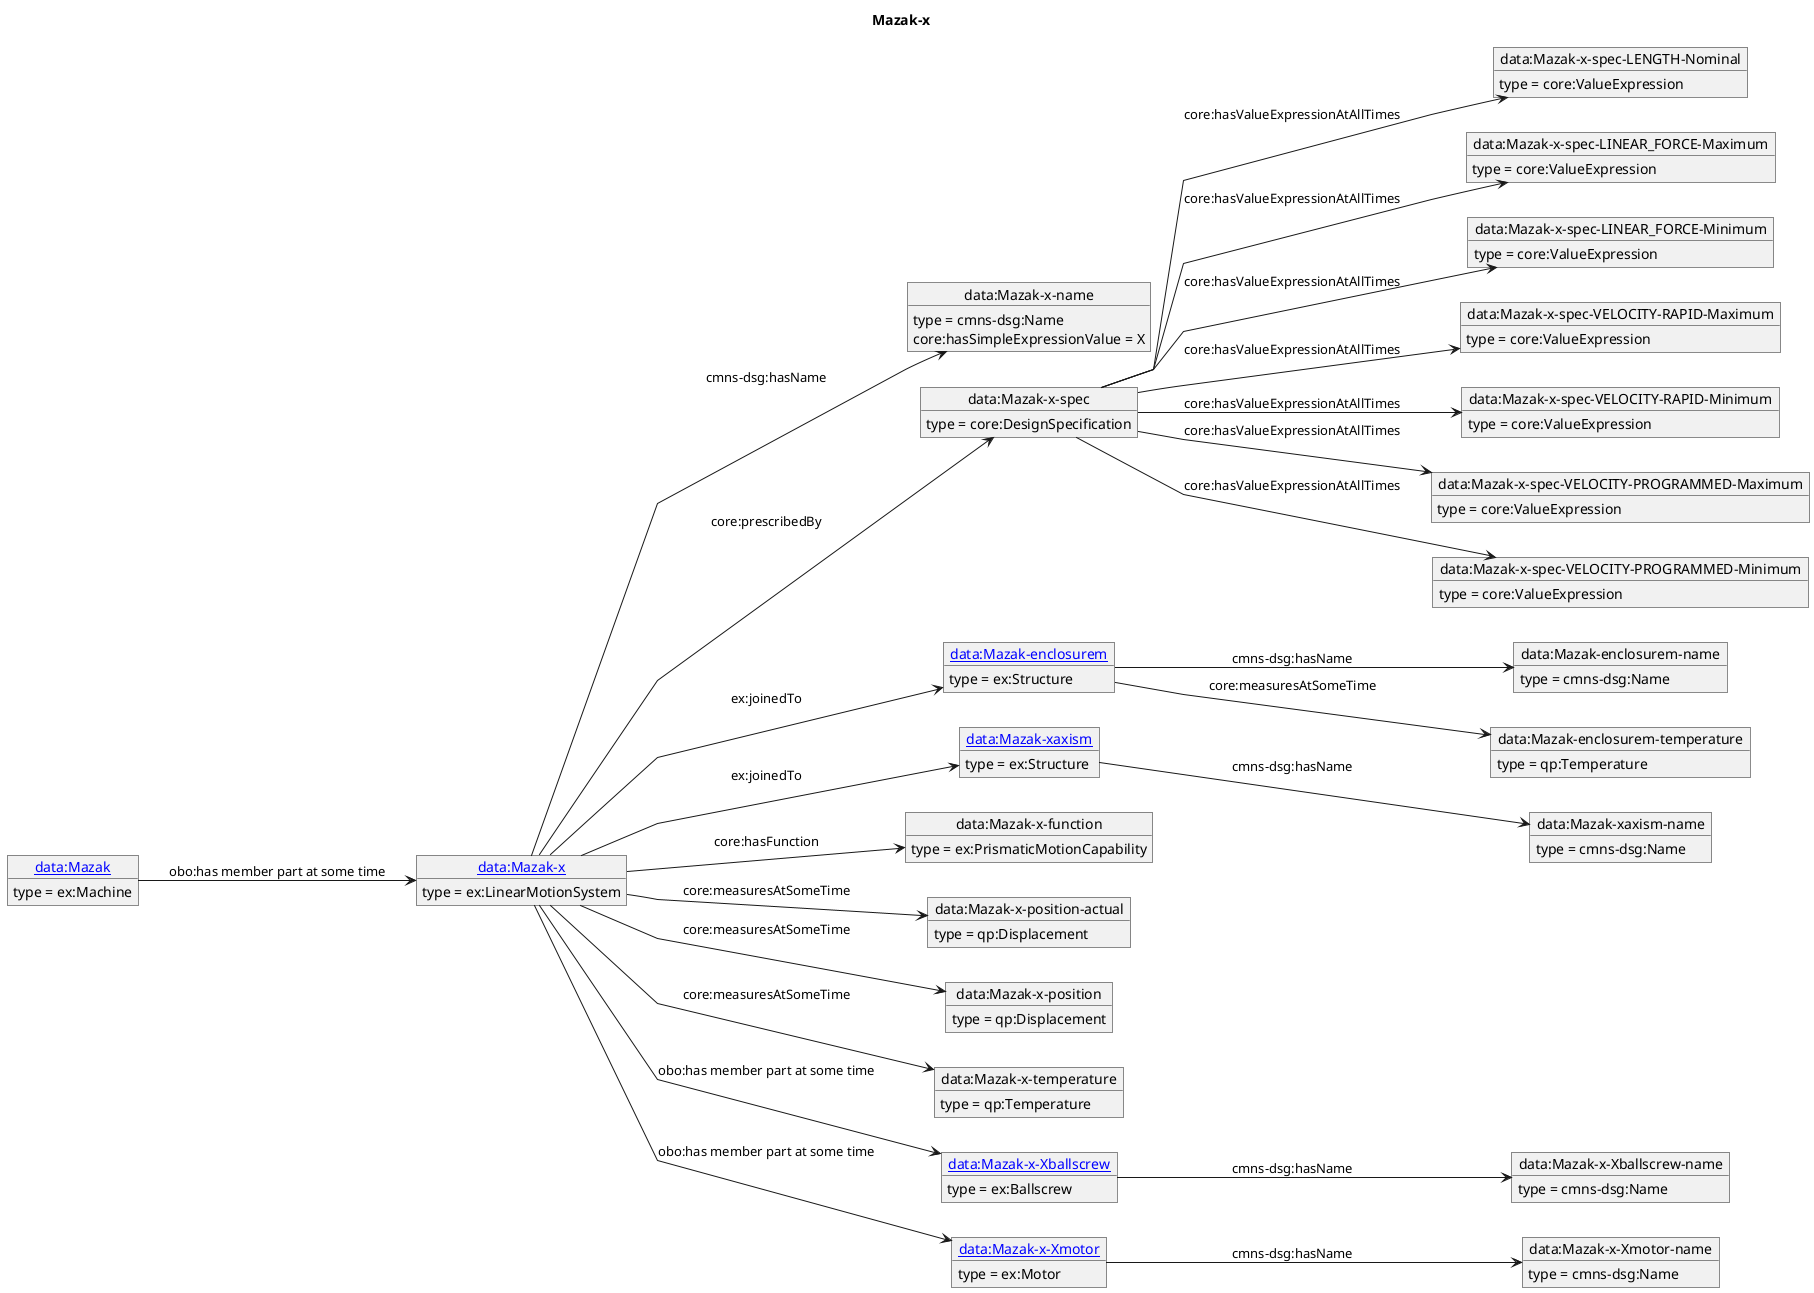 @startuml
skinparam linetype polyline
left to right direction
title Mazak-x
object "[[./Mazak-x.html data:Mazak-x]]" as o1 {
 type = ex:LinearMotionSystem
 }
object "data:Mazak-x-name" as o2 {
 type = cmns-dsg:Name
 }
object "data:Mazak-x-spec" as o3 {
 type = core:DesignSpecification
 }
object "data:Mazak-x-spec-LENGTH-Nominal" as o4 {
 type = core:ValueExpression
 }
object "data:Mazak-x-spec-LINEAR_FORCE-Maximum" as o5 {
 type = core:ValueExpression
 }
object "data:Mazak-x-spec-LINEAR_FORCE-Minimum" as o6 {
 type = core:ValueExpression
 }
object "data:Mazak-x-spec-VELOCITY-RAPID-Maximum" as o7 {
 type = core:ValueExpression
 }
object "data:Mazak-x-spec-VELOCITY-RAPID-Minimum" as o8 {
 type = core:ValueExpression
 }
object "data:Mazak-x-spec-VELOCITY-PROGRAMMED-Maximum" as o9 {
 type = core:ValueExpression
 }
object "data:Mazak-x-spec-VELOCITY-PROGRAMMED-Minimum" as o10 {
 type = core:ValueExpression
 }
object "[[./Mazak-enclosurem.html data:Mazak-enclosurem]]" as o11 {
 type = ex:Structure
 }
object "data:Mazak-enclosurem-name" as o12 {
 type = cmns-dsg:Name
 }
object "data:Mazak-enclosurem-temperature" as o13 {
 type = qp:Temperature
 }
object "[[./Mazak-xaxism.html data:Mazak-xaxism]]" as o14 {
 type = ex:Structure
 }
object "data:Mazak-xaxism-name" as o15 {
 type = cmns-dsg:Name
 }
object "data:Mazak-x-function" as o16 {
 type = ex:PrismaticMotionCapability
 }
object "data:Mazak-x-position-actual" as o17 {
 type = qp:Displacement
 }
object "data:Mazak-x-position" as o18 {
 type = qp:Displacement
 }
object "data:Mazak-x-temperature" as o19 {
 type = qp:Temperature
 }
object "[[./Mazak-x-Xballscrew.html data:Mazak-x-Xballscrew]]" as o20 {
 type = ex:Ballscrew
 }
object "data:Mazak-x-Xballscrew-name" as o21 {
 type = cmns-dsg:Name
 }
object "[[./Mazak-x-Xmotor.html data:Mazak-x-Xmotor]]" as o22 {
 type = ex:Motor
 }
object "data:Mazak-x-Xmotor-name" as o23 {
 type = cmns-dsg:Name
 }
object "[[./Mazak.html data:Mazak]]" as o24 {
 type = ex:Machine
 }
o1 --> o2 : cmns-dsg:hasName
o2 : core:hasSimpleExpressionValue = X
o1 --> o3 : core:prescribedBy
o3 --> o4 : core:hasValueExpressionAtAllTimes
o3 --> o5 : core:hasValueExpressionAtAllTimes
o3 --> o6 : core:hasValueExpressionAtAllTimes
o3 --> o7 : core:hasValueExpressionAtAllTimes
o3 --> o8 : core:hasValueExpressionAtAllTimes
o3 --> o9 : core:hasValueExpressionAtAllTimes
o3 --> o10 : core:hasValueExpressionAtAllTimes
o1 --> o11 : ex:joinedTo
o11 --> o12 : cmns-dsg:hasName
o11 --> o13 : core:measuresAtSomeTime
o1 --> o14 : ex:joinedTo
o14 --> o15 : cmns-dsg:hasName
o1 --> o16 : core:hasFunction
o1 --> o17 : core:measuresAtSomeTime
o1 --> o18 : core:measuresAtSomeTime
o1 --> o19 : core:measuresAtSomeTime
o1 --> o20 : obo:has member part at some time
o20 --> o21 : cmns-dsg:hasName
o1 --> o22 : obo:has member part at some time
o22 --> o23 : cmns-dsg:hasName
o24 --> o1 : obo:has member part at some time
@enduml
